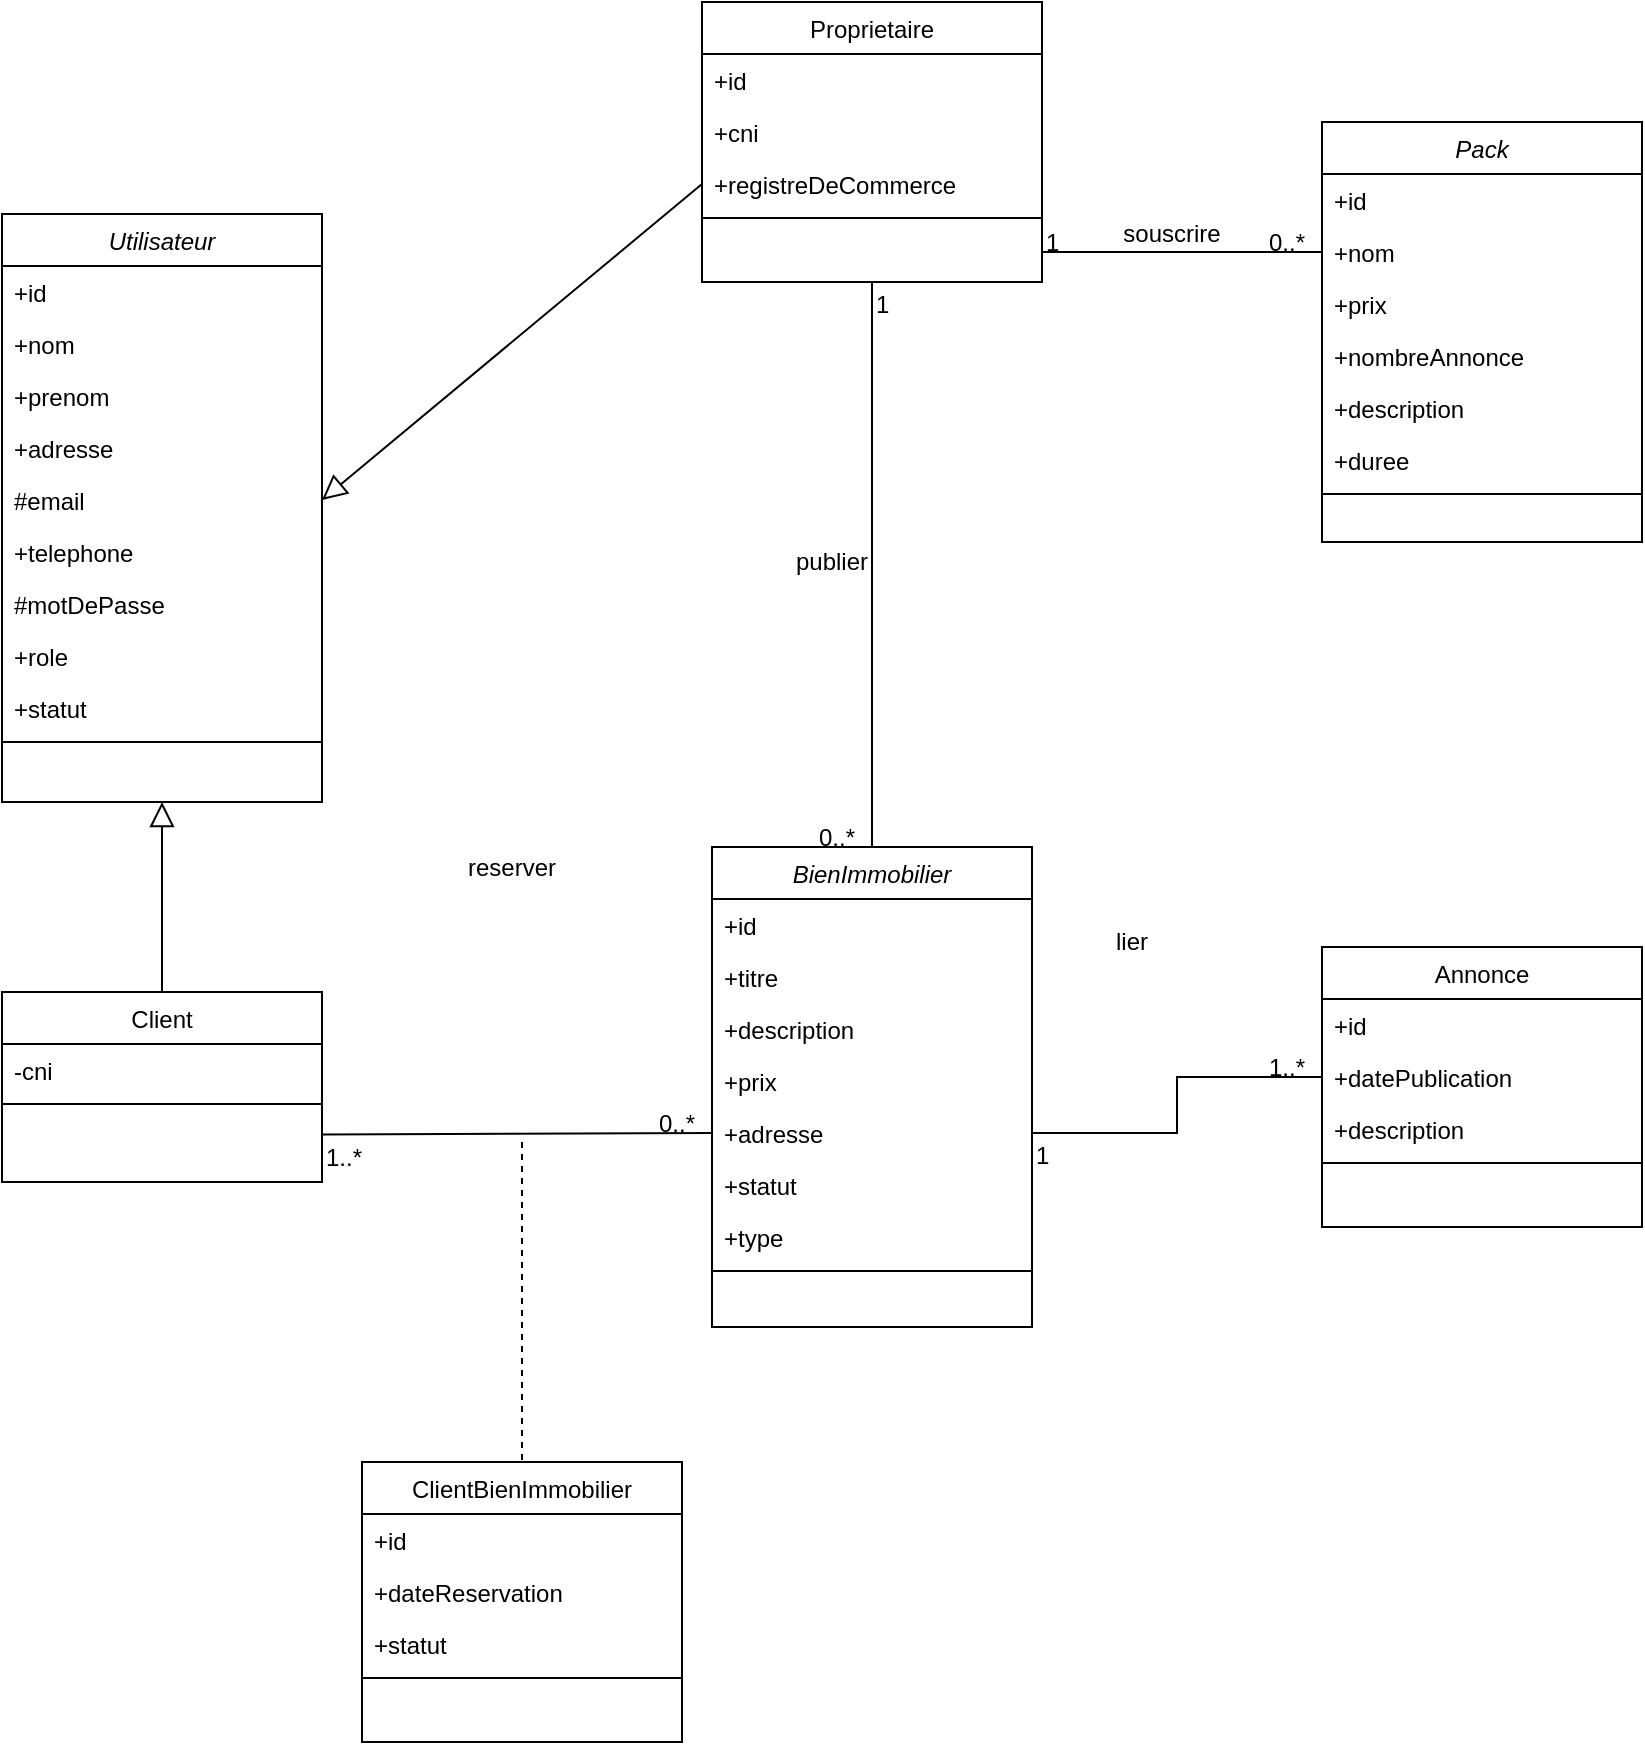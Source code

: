 <mxfile version="25.0.3">
  <diagram name="Page-1" id="t_hD77MALGRrmFzOyVO3">
    <mxGraphModel dx="1436" dy="714" grid="1" gridSize="10" guides="1" tooltips="1" connect="1" arrows="1" fold="1" page="1" pageScale="1" pageWidth="827" pageHeight="1169" math="0" shadow="0">
      <root>
        <mxCell id="0" />
        <mxCell id="1" parent="0" />
        <mxCell id="FBpg7KX4n1Z7LLz9qoYs-1" value="Utilisateur" style="swimlane;fontStyle=2;align=center;verticalAlign=top;childLayout=stackLayout;horizontal=1;startSize=26;horizontalStack=0;resizeParent=1;resizeLast=0;collapsible=1;marginBottom=0;rounded=0;shadow=0;strokeWidth=1;" vertex="1" parent="1">
          <mxGeometry x="100" y="186" width="160" height="294" as="geometry">
            <mxRectangle x="230" y="140" width="160" height="26" as="alternateBounds" />
          </mxGeometry>
        </mxCell>
        <mxCell id="FBpg7KX4n1Z7LLz9qoYs-2" value="+id" style="text;align=left;verticalAlign=top;spacingLeft=4;spacingRight=4;overflow=hidden;rotatable=0;points=[[0,0.5],[1,0.5]];portConstraint=eastwest;" vertex="1" parent="FBpg7KX4n1Z7LLz9qoYs-1">
          <mxGeometry y="26" width="160" height="26" as="geometry" />
        </mxCell>
        <mxCell id="FBpg7KX4n1Z7LLz9qoYs-3" value="+nom&#xa;" style="text;align=left;verticalAlign=top;spacingLeft=4;spacingRight=4;overflow=hidden;rotatable=0;points=[[0,0.5],[1,0.5]];portConstraint=eastwest;rounded=0;shadow=0;html=0;" vertex="1" parent="FBpg7KX4n1Z7LLz9qoYs-1">
          <mxGeometry y="52" width="160" height="26" as="geometry" />
        </mxCell>
        <mxCell id="FBpg7KX4n1Z7LLz9qoYs-34" value="+prenom" style="text;align=left;verticalAlign=top;spacingLeft=4;spacingRight=4;overflow=hidden;rotatable=0;points=[[0,0.5],[1,0.5]];portConstraint=eastwest;rounded=0;shadow=0;html=0;" vertex="1" parent="FBpg7KX4n1Z7LLz9qoYs-1">
          <mxGeometry y="78" width="160" height="26" as="geometry" />
        </mxCell>
        <mxCell id="FBpg7KX4n1Z7LLz9qoYs-4" value="+adresse" style="text;align=left;verticalAlign=top;spacingLeft=4;spacingRight=4;overflow=hidden;rotatable=0;points=[[0,0.5],[1,0.5]];portConstraint=eastwest;rounded=0;shadow=0;html=0;" vertex="1" parent="FBpg7KX4n1Z7LLz9qoYs-1">
          <mxGeometry y="104" width="160" height="26" as="geometry" />
        </mxCell>
        <mxCell id="FBpg7KX4n1Z7LLz9qoYs-39" value="#email" style="text;align=left;verticalAlign=top;spacingLeft=4;spacingRight=4;overflow=hidden;rotatable=0;points=[[0,0.5],[1,0.5]];portConstraint=eastwest;rounded=0;shadow=0;html=0;" vertex="1" parent="FBpg7KX4n1Z7LLz9qoYs-1">
          <mxGeometry y="130" width="160" height="26" as="geometry" />
        </mxCell>
        <mxCell id="FBpg7KX4n1Z7LLz9qoYs-36" value="+telephone" style="text;align=left;verticalAlign=top;spacingLeft=4;spacingRight=4;overflow=hidden;rotatable=0;points=[[0,0.5],[1,0.5]];portConstraint=eastwest;rounded=0;shadow=0;html=0;" vertex="1" parent="FBpg7KX4n1Z7LLz9qoYs-1">
          <mxGeometry y="156" width="160" height="26" as="geometry" />
        </mxCell>
        <mxCell id="FBpg7KX4n1Z7LLz9qoYs-35" value="#motDePasse" style="text;align=left;verticalAlign=top;spacingLeft=4;spacingRight=4;overflow=hidden;rotatable=0;points=[[0,0.5],[1,0.5]];portConstraint=eastwest;rounded=0;shadow=0;html=0;" vertex="1" parent="FBpg7KX4n1Z7LLz9qoYs-1">
          <mxGeometry y="182" width="160" height="26" as="geometry" />
        </mxCell>
        <mxCell id="FBpg7KX4n1Z7LLz9qoYs-38" value="+role" style="text;align=left;verticalAlign=top;spacingLeft=4;spacingRight=4;overflow=hidden;rotatable=0;points=[[0,0.5],[1,0.5]];portConstraint=eastwest;rounded=0;shadow=0;html=0;" vertex="1" parent="FBpg7KX4n1Z7LLz9qoYs-1">
          <mxGeometry y="208" width="160" height="26" as="geometry" />
        </mxCell>
        <mxCell id="FBpg7KX4n1Z7LLz9qoYs-33" value="+statut" style="text;align=left;verticalAlign=top;spacingLeft=4;spacingRight=4;overflow=hidden;rotatable=0;points=[[0,0.5],[1,0.5]];portConstraint=eastwest;rounded=0;shadow=0;html=0;" vertex="1" parent="FBpg7KX4n1Z7LLz9qoYs-1">
          <mxGeometry y="234" width="160" height="26" as="geometry" />
        </mxCell>
        <mxCell id="FBpg7KX4n1Z7LLz9qoYs-5" value="" style="line;html=1;strokeWidth=1;align=left;verticalAlign=middle;spacingTop=-1;spacingLeft=3;spacingRight=3;rotatable=0;labelPosition=right;points=[];portConstraint=eastwest;" vertex="1" parent="FBpg7KX4n1Z7LLz9qoYs-1">
          <mxGeometry y="260" width="160" height="8" as="geometry" />
        </mxCell>
        <mxCell id="FBpg7KX4n1Z7LLz9qoYs-27" value="" style="endArrow=none;shadow=0;strokeWidth=1;rounded=0;endFill=0;exitX=1;exitY=0.5;exitDx=0;exitDy=0;entryX=0;entryY=0.5;entryDx=0;entryDy=0;edgeStyle=elbowEdgeStyle;" edge="1" parent="1" target="FBpg7KX4n1Z7LLz9qoYs-46">
          <mxGeometry x="0.5" y="41" relative="1" as="geometry">
            <mxPoint x="620" y="205" as="sourcePoint" />
            <mxPoint x="626" y="300" as="targetPoint" />
            <mxPoint x="-40" y="32" as="offset" />
          </mxGeometry>
        </mxCell>
        <mxCell id="FBpg7KX4n1Z7LLz9qoYs-28" value="1" style="resizable=0;align=left;verticalAlign=bottom;labelBackgroundColor=none;fontSize=12;" connectable="0" vertex="1" parent="FBpg7KX4n1Z7LLz9qoYs-27">
          <mxGeometry x="-1" relative="1" as="geometry">
            <mxPoint y="4" as="offset" />
          </mxGeometry>
        </mxCell>
        <mxCell id="FBpg7KX4n1Z7LLz9qoYs-29" value="0..*" style="resizable=0;align=right;verticalAlign=bottom;labelBackgroundColor=none;fontSize=12;" connectable="0" vertex="1" parent="FBpg7KX4n1Z7LLz9qoYs-27">
          <mxGeometry x="1" relative="1" as="geometry">
            <mxPoint x="-7" y="4" as="offset" />
          </mxGeometry>
        </mxCell>
        <mxCell id="FBpg7KX4n1Z7LLz9qoYs-40" value="Client" style="swimlane;fontStyle=0;align=center;verticalAlign=top;childLayout=stackLayout;horizontal=1;startSize=26;horizontalStack=0;resizeParent=1;resizeLast=0;collapsible=1;marginBottom=0;rounded=0;shadow=0;strokeWidth=1;" vertex="1" parent="1">
          <mxGeometry x="100" y="575" width="160" height="95" as="geometry">
            <mxRectangle x="550" y="140" width="160" height="26" as="alternateBounds" />
          </mxGeometry>
        </mxCell>
        <mxCell id="FBpg7KX4n1Z7LLz9qoYs-41" value="-cni" style="text;align=left;verticalAlign=top;spacingLeft=4;spacingRight=4;overflow=hidden;rotatable=0;points=[[0,0.5],[1,0.5]];portConstraint=eastwest;" vertex="1" parent="FBpg7KX4n1Z7LLz9qoYs-40">
          <mxGeometry y="26" width="160" height="26" as="geometry" />
        </mxCell>
        <mxCell id="FBpg7KX4n1Z7LLz9qoYs-43" value="" style="line;html=1;strokeWidth=1;align=left;verticalAlign=middle;spacingTop=-1;spacingLeft=3;spacingRight=3;rotatable=0;labelPosition=right;points=[];portConstraint=eastwest;" vertex="1" parent="FBpg7KX4n1Z7LLz9qoYs-40">
          <mxGeometry y="52" width="160" height="8" as="geometry" />
        </mxCell>
        <mxCell id="FBpg7KX4n1Z7LLz9qoYs-44" value="Pack" style="swimlane;fontStyle=2;align=center;verticalAlign=top;childLayout=stackLayout;horizontal=1;startSize=26;horizontalStack=0;resizeParent=1;resizeLast=0;collapsible=1;marginBottom=0;rounded=0;shadow=0;strokeWidth=1;" vertex="1" parent="1">
          <mxGeometry x="760" y="140" width="160" height="210" as="geometry">
            <mxRectangle x="230" y="140" width="160" height="26" as="alternateBounds" />
          </mxGeometry>
        </mxCell>
        <mxCell id="FBpg7KX4n1Z7LLz9qoYs-45" value="+id" style="text;align=left;verticalAlign=top;spacingLeft=4;spacingRight=4;overflow=hidden;rotatable=0;points=[[0,0.5],[1,0.5]];portConstraint=eastwest;" vertex="1" parent="FBpg7KX4n1Z7LLz9qoYs-44">
          <mxGeometry y="26" width="160" height="26" as="geometry" />
        </mxCell>
        <mxCell id="FBpg7KX4n1Z7LLz9qoYs-46" value="+nom&#xa;" style="text;align=left;verticalAlign=top;spacingLeft=4;spacingRight=4;overflow=hidden;rotatable=0;points=[[0,0.5],[1,0.5]];portConstraint=eastwest;rounded=0;shadow=0;html=0;" vertex="1" parent="FBpg7KX4n1Z7LLz9qoYs-44">
          <mxGeometry y="52" width="160" height="26" as="geometry" />
        </mxCell>
        <mxCell id="FBpg7KX4n1Z7LLz9qoYs-47" value="+prix" style="text;align=left;verticalAlign=top;spacingLeft=4;spacingRight=4;overflow=hidden;rotatable=0;points=[[0,0.5],[1,0.5]];portConstraint=eastwest;rounded=0;shadow=0;html=0;" vertex="1" parent="FBpg7KX4n1Z7LLz9qoYs-44">
          <mxGeometry y="78" width="160" height="26" as="geometry" />
        </mxCell>
        <mxCell id="FBpg7KX4n1Z7LLz9qoYs-48" value="+nombreAnnonce" style="text;align=left;verticalAlign=top;spacingLeft=4;spacingRight=4;overflow=hidden;rotatable=0;points=[[0,0.5],[1,0.5]];portConstraint=eastwest;rounded=0;shadow=0;html=0;" vertex="1" parent="FBpg7KX4n1Z7LLz9qoYs-44">
          <mxGeometry y="104" width="160" height="26" as="geometry" />
        </mxCell>
        <mxCell id="FBpg7KX4n1Z7LLz9qoYs-49" value="+description" style="text;align=left;verticalAlign=top;spacingLeft=4;spacingRight=4;overflow=hidden;rotatable=0;points=[[0,0.5],[1,0.5]];portConstraint=eastwest;rounded=0;shadow=0;html=0;" vertex="1" parent="FBpg7KX4n1Z7LLz9qoYs-44">
          <mxGeometry y="130" width="160" height="26" as="geometry" />
        </mxCell>
        <mxCell id="FBpg7KX4n1Z7LLz9qoYs-50" value="+duree" style="text;align=left;verticalAlign=top;spacingLeft=4;spacingRight=4;overflow=hidden;rotatable=0;points=[[0,0.5],[1,0.5]];portConstraint=eastwest;rounded=0;shadow=0;html=0;" vertex="1" parent="FBpg7KX4n1Z7LLz9qoYs-44">
          <mxGeometry y="156" width="160" height="26" as="geometry" />
        </mxCell>
        <mxCell id="FBpg7KX4n1Z7LLz9qoYs-54" value="" style="line;html=1;strokeWidth=1;align=left;verticalAlign=middle;spacingTop=-1;spacingLeft=3;spacingRight=3;rotatable=0;labelPosition=right;points=[];portConstraint=eastwest;" vertex="1" parent="FBpg7KX4n1Z7LLz9qoYs-44">
          <mxGeometry y="182" width="160" height="8" as="geometry" />
        </mxCell>
        <mxCell id="FBpg7KX4n1Z7LLz9qoYs-55" value="BienImmobilier" style="swimlane;fontStyle=2;align=center;verticalAlign=top;childLayout=stackLayout;horizontal=1;startSize=26;horizontalStack=0;resizeParent=1;resizeLast=0;collapsible=1;marginBottom=0;rounded=0;shadow=0;strokeWidth=1;" vertex="1" parent="1">
          <mxGeometry x="455" y="502.5" width="160" height="240" as="geometry">
            <mxRectangle x="230" y="140" width="160" height="26" as="alternateBounds" />
          </mxGeometry>
        </mxCell>
        <mxCell id="FBpg7KX4n1Z7LLz9qoYs-56" value="+id" style="text;align=left;verticalAlign=top;spacingLeft=4;spacingRight=4;overflow=hidden;rotatable=0;points=[[0,0.5],[1,0.5]];portConstraint=eastwest;" vertex="1" parent="FBpg7KX4n1Z7LLz9qoYs-55">
          <mxGeometry y="26" width="160" height="26" as="geometry" />
        </mxCell>
        <mxCell id="FBpg7KX4n1Z7LLz9qoYs-57" value="+titre" style="text;align=left;verticalAlign=top;spacingLeft=4;spacingRight=4;overflow=hidden;rotatable=0;points=[[0,0.5],[1,0.5]];portConstraint=eastwest;rounded=0;shadow=0;html=0;" vertex="1" parent="FBpg7KX4n1Z7LLz9qoYs-55">
          <mxGeometry y="52" width="160" height="26" as="geometry" />
        </mxCell>
        <mxCell id="FBpg7KX4n1Z7LLz9qoYs-60" value="+description" style="text;align=left;verticalAlign=top;spacingLeft=4;spacingRight=4;overflow=hidden;rotatable=0;points=[[0,0.5],[1,0.5]];portConstraint=eastwest;rounded=0;shadow=0;html=0;" vertex="1" parent="FBpg7KX4n1Z7LLz9qoYs-55">
          <mxGeometry y="78" width="160" height="26" as="geometry" />
        </mxCell>
        <mxCell id="FBpg7KX4n1Z7LLz9qoYs-58" value="+prix" style="text;align=left;verticalAlign=top;spacingLeft=4;spacingRight=4;overflow=hidden;rotatable=0;points=[[0,0.5],[1,0.5]];portConstraint=eastwest;rounded=0;shadow=0;html=0;" vertex="1" parent="FBpg7KX4n1Z7LLz9qoYs-55">
          <mxGeometry y="104" width="160" height="26" as="geometry" />
        </mxCell>
        <mxCell id="FBpg7KX4n1Z7LLz9qoYs-59" value="+adresse" style="text;align=left;verticalAlign=top;spacingLeft=4;spacingRight=4;overflow=hidden;rotatable=0;points=[[0,0.5],[1,0.5]];portConstraint=eastwest;rounded=0;shadow=0;html=0;" vertex="1" parent="FBpg7KX4n1Z7LLz9qoYs-55">
          <mxGeometry y="130" width="160" height="26" as="geometry" />
        </mxCell>
        <mxCell id="FBpg7KX4n1Z7LLz9qoYs-61" value="+statut" style="text;align=left;verticalAlign=top;spacingLeft=4;spacingRight=4;overflow=hidden;rotatable=0;points=[[0,0.5],[1,0.5]];portConstraint=eastwest;rounded=0;shadow=0;html=0;" vertex="1" parent="FBpg7KX4n1Z7LLz9qoYs-55">
          <mxGeometry y="156" width="160" height="26" as="geometry" />
        </mxCell>
        <mxCell id="FBpg7KX4n1Z7LLz9qoYs-65" value="+type" style="text;align=left;verticalAlign=top;spacingLeft=4;spacingRight=4;overflow=hidden;rotatable=0;points=[[0,0.5],[1,0.5]];portConstraint=eastwest;rounded=0;shadow=0;html=0;" vertex="1" parent="FBpg7KX4n1Z7LLz9qoYs-55">
          <mxGeometry y="182" width="160" height="26" as="geometry" />
        </mxCell>
        <mxCell id="FBpg7KX4n1Z7LLz9qoYs-62" value="" style="line;html=1;strokeWidth=1;align=left;verticalAlign=middle;spacingTop=-1;spacingLeft=3;spacingRight=3;rotatable=0;labelPosition=right;points=[];portConstraint=eastwest;" vertex="1" parent="FBpg7KX4n1Z7LLz9qoYs-55">
          <mxGeometry y="208" width="160" height="8" as="geometry" />
        </mxCell>
        <mxCell id="FBpg7KX4n1Z7LLz9qoYs-66" value="ClientBienImmobilier" style="swimlane;fontStyle=0;align=center;verticalAlign=top;childLayout=stackLayout;horizontal=1;startSize=26;horizontalStack=0;resizeParent=1;resizeLast=0;collapsible=1;marginBottom=0;rounded=0;shadow=0;strokeWidth=1;" vertex="1" parent="1">
          <mxGeometry x="280" y="810" width="160" height="140" as="geometry">
            <mxRectangle x="550" y="140" width="160" height="26" as="alternateBounds" />
          </mxGeometry>
        </mxCell>
        <mxCell id="FBpg7KX4n1Z7LLz9qoYs-67" value="+id" style="text;align=left;verticalAlign=top;spacingLeft=4;spacingRight=4;overflow=hidden;rotatable=0;points=[[0,0.5],[1,0.5]];portConstraint=eastwest;" vertex="1" parent="FBpg7KX4n1Z7LLz9qoYs-66">
          <mxGeometry y="26" width="160" height="26" as="geometry" />
        </mxCell>
        <mxCell id="FBpg7KX4n1Z7LLz9qoYs-70" value="+dateReservation" style="text;align=left;verticalAlign=top;spacingLeft=4;spacingRight=4;overflow=hidden;rotatable=0;points=[[0,0.5],[1,0.5]];portConstraint=eastwest;rounded=0;shadow=0;html=0;" vertex="1" parent="FBpg7KX4n1Z7LLz9qoYs-66">
          <mxGeometry y="52" width="160" height="26" as="geometry" />
        </mxCell>
        <mxCell id="FBpg7KX4n1Z7LLz9qoYs-68" value="+statut" style="text;align=left;verticalAlign=top;spacingLeft=4;spacingRight=4;overflow=hidden;rotatable=0;points=[[0,0.5],[1,0.5]];portConstraint=eastwest;rounded=0;shadow=0;html=0;" vertex="1" parent="FBpg7KX4n1Z7LLz9qoYs-66">
          <mxGeometry y="78" width="160" height="26" as="geometry" />
        </mxCell>
        <mxCell id="FBpg7KX4n1Z7LLz9qoYs-69" value="" style="line;html=1;strokeWidth=1;align=left;verticalAlign=middle;spacingTop=-1;spacingLeft=3;spacingRight=3;rotatable=0;labelPosition=right;points=[];portConstraint=eastwest;" vertex="1" parent="FBpg7KX4n1Z7LLz9qoYs-66">
          <mxGeometry y="104" width="160" height="8" as="geometry" />
        </mxCell>
        <mxCell id="FBpg7KX4n1Z7LLz9qoYs-71" value="Annonce" style="swimlane;fontStyle=0;align=center;verticalAlign=top;childLayout=stackLayout;horizontal=1;startSize=26;horizontalStack=0;resizeParent=1;resizeLast=0;collapsible=1;marginBottom=0;rounded=0;shadow=0;strokeWidth=1;" vertex="1" parent="1">
          <mxGeometry x="760" y="552.5" width="160" height="140" as="geometry">
            <mxRectangle x="550" y="140" width="160" height="26" as="alternateBounds" />
          </mxGeometry>
        </mxCell>
        <mxCell id="FBpg7KX4n1Z7LLz9qoYs-72" value="+id" style="text;align=left;verticalAlign=top;spacingLeft=4;spacingRight=4;overflow=hidden;rotatable=0;points=[[0,0.5],[1,0.5]];portConstraint=eastwest;" vertex="1" parent="FBpg7KX4n1Z7LLz9qoYs-71">
          <mxGeometry y="26" width="160" height="26" as="geometry" />
        </mxCell>
        <mxCell id="FBpg7KX4n1Z7LLz9qoYs-73" value="+datePublication" style="text;align=left;verticalAlign=top;spacingLeft=4;spacingRight=4;overflow=hidden;rotatable=0;points=[[0,0.5],[1,0.5]];portConstraint=eastwest;rounded=0;shadow=0;html=0;" vertex="1" parent="FBpg7KX4n1Z7LLz9qoYs-71">
          <mxGeometry y="52" width="160" height="26" as="geometry" />
        </mxCell>
        <mxCell id="FBpg7KX4n1Z7LLz9qoYs-74" value="+description" style="text;align=left;verticalAlign=top;spacingLeft=4;spacingRight=4;overflow=hidden;rotatable=0;points=[[0,0.5],[1,0.5]];portConstraint=eastwest;rounded=0;shadow=0;html=0;" vertex="1" parent="FBpg7KX4n1Z7LLz9qoYs-71">
          <mxGeometry y="78" width="160" height="26" as="geometry" />
        </mxCell>
        <mxCell id="FBpg7KX4n1Z7LLz9qoYs-75" value="" style="line;html=1;strokeWidth=1;align=left;verticalAlign=middle;spacingTop=-1;spacingLeft=3;spacingRight=3;rotatable=0;labelPosition=right;points=[];portConstraint=eastwest;" vertex="1" parent="FBpg7KX4n1Z7LLz9qoYs-71">
          <mxGeometry y="104" width="160" height="8" as="geometry" />
        </mxCell>
        <mxCell id="FBpg7KX4n1Z7LLz9qoYs-76" value="" style="endArrow=block;endSize=10;endFill=0;shadow=0;strokeWidth=1;rounded=0;elbow=vertical;exitX=0.5;exitY=0;exitDx=0;exitDy=0;entryX=0.5;entryY=1;entryDx=0;entryDy=0;" edge="1" parent="1" source="FBpg7KX4n1Z7LLz9qoYs-40" target="FBpg7KX4n1Z7LLz9qoYs-1">
          <mxGeometry width="160" relative="1" as="geometry">
            <mxPoint x="300" y="550" as="sourcePoint" />
            <mxPoint x="300" y="480" as="targetPoint" />
          </mxGeometry>
        </mxCell>
        <mxCell id="FBpg7KX4n1Z7LLz9qoYs-77" value="" style="endArrow=block;endSize=10;endFill=0;shadow=0;strokeWidth=1;rounded=0;elbow=vertical;entryX=1;entryY=0.5;entryDx=0;entryDy=0;exitX=0;exitY=0.5;exitDx=0;exitDy=0;" edge="1" parent="1" source="FBpg7KX4n1Z7LLz9qoYs-111" target="FBpg7KX4n1Z7LLz9qoYs-39">
          <mxGeometry width="160" relative="1" as="geometry">
            <mxPoint x="440" y="205" as="sourcePoint" />
            <mxPoint x="390" y="290" as="targetPoint" />
          </mxGeometry>
        </mxCell>
        <mxCell id="FBpg7KX4n1Z7LLz9qoYs-83" value="&lt;font style=&quot;vertical-align: inherit;&quot;&gt;&lt;font style=&quot;vertical-align: inherit;&quot;&gt;souscrire&lt;/font&gt;&lt;/font&gt;" style="text;html=1;align=center;verticalAlign=middle;whiteSpace=wrap;rounded=0;" vertex="1" parent="1">
          <mxGeometry x="660" y="186" width="50" height="20" as="geometry" />
        </mxCell>
        <mxCell id="FBpg7KX4n1Z7LLz9qoYs-91" value="" style="endArrow=none;shadow=0;strokeWidth=1;rounded=0;endFill=0;entryX=0.5;entryY=0;entryDx=0;entryDy=0;exitX=0.5;exitY=1;exitDx=0;exitDy=0;" edge="1" parent="1" source="FBpg7KX4n1Z7LLz9qoYs-108" target="FBpg7KX4n1Z7LLz9qoYs-55">
          <mxGeometry x="0.5" y="41" relative="1" as="geometry">
            <mxPoint x="530" y="230" as="sourcePoint" />
            <mxPoint x="459.58" y="340" as="targetPoint" />
            <mxPoint x="-40" y="32" as="offset" />
          </mxGeometry>
        </mxCell>
        <mxCell id="FBpg7KX4n1Z7LLz9qoYs-92" value="1" style="resizable=0;align=left;verticalAlign=bottom;labelBackgroundColor=none;fontSize=12;" connectable="0" vertex="1" parent="FBpg7KX4n1Z7LLz9qoYs-91">
          <mxGeometry x="-1" relative="1" as="geometry">
            <mxPoint y="20" as="offset" />
          </mxGeometry>
        </mxCell>
        <mxCell id="FBpg7KX4n1Z7LLz9qoYs-93" value="0..*" style="resizable=0;align=right;verticalAlign=bottom;labelBackgroundColor=none;fontSize=12;" connectable="0" vertex="1" parent="FBpg7KX4n1Z7LLz9qoYs-91">
          <mxGeometry x="1" relative="1" as="geometry">
            <mxPoint x="-7" y="4" as="offset" />
          </mxGeometry>
        </mxCell>
        <mxCell id="FBpg7KX4n1Z7LLz9qoYs-94" value="&lt;font style=&quot;vertical-align: inherit;&quot;&gt;&lt;font style=&quot;vertical-align: inherit;&quot;&gt;publier&lt;/font&gt;&lt;/font&gt;" style="text;html=1;align=center;verticalAlign=middle;whiteSpace=wrap;rounded=0;" vertex="1" parent="1">
          <mxGeometry x="490" y="350" width="50" height="20" as="geometry" />
        </mxCell>
        <mxCell id="FBpg7KX4n1Z7LLz9qoYs-95" value="" style="endArrow=none;shadow=0;strokeWidth=1;rounded=0;endFill=0;exitX=1;exitY=0.5;exitDx=0;exitDy=0;entryX=0;entryY=0.5;entryDx=0;entryDy=0;edgeStyle=elbowEdgeStyle;" edge="1" parent="1" source="FBpg7KX4n1Z7LLz9qoYs-59" target="FBpg7KX4n1Z7LLz9qoYs-73">
          <mxGeometry x="0.5" y="41" relative="1" as="geometry">
            <mxPoint x="540" y="500" as="sourcePoint" />
            <mxPoint x="660" y="500" as="targetPoint" />
            <mxPoint x="-40" y="32" as="offset" />
          </mxGeometry>
        </mxCell>
        <mxCell id="FBpg7KX4n1Z7LLz9qoYs-96" value="1" style="resizable=0;align=left;verticalAlign=bottom;labelBackgroundColor=none;fontSize=12;" connectable="0" vertex="1" parent="FBpg7KX4n1Z7LLz9qoYs-95">
          <mxGeometry x="-1" relative="1" as="geometry">
            <mxPoint y="20" as="offset" />
          </mxGeometry>
        </mxCell>
        <mxCell id="FBpg7KX4n1Z7LLz9qoYs-97" value="1..*" style="resizable=0;align=right;verticalAlign=bottom;labelBackgroundColor=none;fontSize=12;" connectable="0" vertex="1" parent="FBpg7KX4n1Z7LLz9qoYs-95">
          <mxGeometry x="1" relative="1" as="geometry">
            <mxPoint x="-7" y="4" as="offset" />
          </mxGeometry>
        </mxCell>
        <mxCell id="FBpg7KX4n1Z7LLz9qoYs-98" value="&lt;font style=&quot;vertical-align: inherit;&quot;&gt;&lt;font style=&quot;vertical-align: inherit;&quot;&gt;lier&lt;/font&gt;&lt;/font&gt;" style="text;html=1;align=center;verticalAlign=middle;whiteSpace=wrap;rounded=0;" vertex="1" parent="1">
          <mxGeometry x="640" y="540" width="50" height="20" as="geometry" />
        </mxCell>
        <mxCell id="FBpg7KX4n1Z7LLz9qoYs-99" value="" style="endArrow=none;shadow=0;strokeWidth=1;rounded=0;endFill=0;entryX=0;entryY=0.5;entryDx=0;entryDy=0;exitX=1;exitY=0.75;exitDx=0;exitDy=0;" edge="1" parent="1" source="FBpg7KX4n1Z7LLz9qoYs-40" target="FBpg7KX4n1Z7LLz9qoYs-59">
          <mxGeometry x="0.5" y="41" relative="1" as="geometry">
            <mxPoint x="260" y="640.0" as="sourcePoint" />
            <mxPoint x="330" y="630" as="targetPoint" />
            <mxPoint x="-40" y="32" as="offset" />
          </mxGeometry>
        </mxCell>
        <mxCell id="FBpg7KX4n1Z7LLz9qoYs-100" value="1..*" style="resizable=0;align=left;verticalAlign=bottom;labelBackgroundColor=none;fontSize=12;" connectable="0" vertex="1" parent="FBpg7KX4n1Z7LLz9qoYs-99">
          <mxGeometry x="-1" relative="1" as="geometry">
            <mxPoint y="20" as="offset" />
          </mxGeometry>
        </mxCell>
        <mxCell id="FBpg7KX4n1Z7LLz9qoYs-101" value="0..*" style="resizable=0;align=right;verticalAlign=bottom;labelBackgroundColor=none;fontSize=12;" connectable="0" vertex="1" parent="FBpg7KX4n1Z7LLz9qoYs-99">
          <mxGeometry x="1" relative="1" as="geometry">
            <mxPoint x="-7" y="4" as="offset" />
          </mxGeometry>
        </mxCell>
        <mxCell id="FBpg7KX4n1Z7LLz9qoYs-103" value="&lt;font style=&quot;vertical-align: inherit;&quot;&gt;&lt;font style=&quot;vertical-align: inherit;&quot;&gt;reserver&lt;/font&gt;&lt;/font&gt;" style="text;html=1;align=center;verticalAlign=middle;whiteSpace=wrap;rounded=0;" vertex="1" parent="1">
          <mxGeometry x="330" y="502.5" width="50" height="20" as="geometry" />
        </mxCell>
        <mxCell id="FBpg7KX4n1Z7LLz9qoYs-104" value="" style="endArrow=none;shadow=0;strokeWidth=1;rounded=0;endFill=0;entryX=0.5;entryY=0;entryDx=0;entryDy=0;dashed=1;" edge="1" parent="1" target="FBpg7KX4n1Z7LLz9qoYs-66">
          <mxGeometry x="0.5" y="41" relative="1" as="geometry">
            <mxPoint x="360" y="650" as="sourcePoint" />
            <mxPoint x="179.41" y="852.5" as="targetPoint" />
            <mxPoint x="-40" y="32" as="offset" />
          </mxGeometry>
        </mxCell>
        <mxCell id="FBpg7KX4n1Z7LLz9qoYs-108" value="Proprietaire" style="swimlane;fontStyle=0;align=center;verticalAlign=top;childLayout=stackLayout;horizontal=1;startSize=26;horizontalStack=0;resizeParent=1;resizeLast=0;collapsible=1;marginBottom=0;rounded=0;shadow=0;strokeWidth=1;" vertex="1" parent="1">
          <mxGeometry x="450" y="80" width="170" height="140" as="geometry">
            <mxRectangle x="550" y="140" width="160" height="26" as="alternateBounds" />
          </mxGeometry>
        </mxCell>
        <mxCell id="FBpg7KX4n1Z7LLz9qoYs-109" value="+id" style="text;align=left;verticalAlign=top;spacingLeft=4;spacingRight=4;overflow=hidden;rotatable=0;points=[[0,0.5],[1,0.5]];portConstraint=eastwest;" vertex="1" parent="FBpg7KX4n1Z7LLz9qoYs-108">
          <mxGeometry y="26" width="170" height="26" as="geometry" />
        </mxCell>
        <mxCell id="FBpg7KX4n1Z7LLz9qoYs-110" value="+cni" style="text;align=left;verticalAlign=top;spacingLeft=4;spacingRight=4;overflow=hidden;rotatable=0;points=[[0,0.5],[1,0.5]];portConstraint=eastwest;rounded=0;shadow=0;html=0;" vertex="1" parent="FBpg7KX4n1Z7LLz9qoYs-108">
          <mxGeometry y="52" width="170" height="26" as="geometry" />
        </mxCell>
        <mxCell id="FBpg7KX4n1Z7LLz9qoYs-111" value="+registreDeCommerce" style="text;align=left;verticalAlign=top;spacingLeft=4;spacingRight=4;overflow=hidden;rotatable=0;points=[[0,0.5],[1,0.5]];portConstraint=eastwest;rounded=0;shadow=0;html=0;" vertex="1" parent="FBpg7KX4n1Z7LLz9qoYs-108">
          <mxGeometry y="78" width="170" height="26" as="geometry" />
        </mxCell>
        <mxCell id="FBpg7KX4n1Z7LLz9qoYs-112" value="" style="line;html=1;strokeWidth=1;align=left;verticalAlign=middle;spacingTop=-1;spacingLeft=3;spacingRight=3;rotatable=0;labelPosition=right;points=[];portConstraint=eastwest;" vertex="1" parent="FBpg7KX4n1Z7LLz9qoYs-108">
          <mxGeometry y="104" width="170" height="8" as="geometry" />
        </mxCell>
      </root>
    </mxGraphModel>
  </diagram>
</mxfile>
